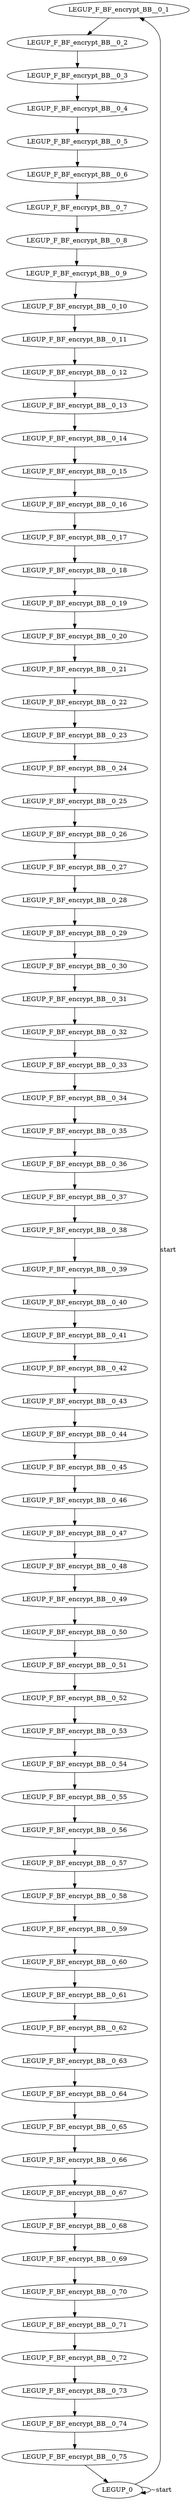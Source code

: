 digraph {
Node0x4335960[label="LEGUP_F_BF_encrypt_BB__0_1"];
Node0x43357c0[label="LEGUP_0"];
Node0x43357c0 -> Node0x4335960[label="start"];
Node0x43357c0 -> Node0x43357c0[label="~start"];
Node0x4335b30[label="LEGUP_F_BF_encrypt_BB__0_2"];
Node0x4335960 -> Node0x4335b30;
Node0x4335c70[label="LEGUP_F_BF_encrypt_BB__0_3"];
Node0x4335b30 -> Node0x4335c70;
Node0x4335db0[label="LEGUP_F_BF_encrypt_BB__0_4"];
Node0x4335c70 -> Node0x4335db0;
Node0x4335ef0[label="LEGUP_F_BF_encrypt_BB__0_5"];
Node0x4335db0 -> Node0x4335ef0;
Node0x4336030[label="LEGUP_F_BF_encrypt_BB__0_6"];
Node0x4335ef0 -> Node0x4336030;
Node0x4336170[label="LEGUP_F_BF_encrypt_BB__0_7"];
Node0x4336030 -> Node0x4336170;
Node0x43362b0[label="LEGUP_F_BF_encrypt_BB__0_8"];
Node0x4336170 -> Node0x43362b0;
Node0x43363f0[label="LEGUP_F_BF_encrypt_BB__0_9"];
Node0x43362b0 -> Node0x43363f0;
Node0x4374100[label="LEGUP_F_BF_encrypt_BB__0_10"];
Node0x43363f0 -> Node0x4374100;
Node0x4374240[label="LEGUP_F_BF_encrypt_BB__0_11"];
Node0x4374100 -> Node0x4374240;
Node0x4374380[label="LEGUP_F_BF_encrypt_BB__0_12"];
Node0x4374240 -> Node0x4374380;
Node0x43744c0[label="LEGUP_F_BF_encrypt_BB__0_13"];
Node0x4374380 -> Node0x43744c0;
Node0x4374600[label="LEGUP_F_BF_encrypt_BB__0_14"];
Node0x43744c0 -> Node0x4374600;
Node0x4374740[label="LEGUP_F_BF_encrypt_BB__0_15"];
Node0x4374600 -> Node0x4374740;
Node0x4374880[label="LEGUP_F_BF_encrypt_BB__0_16"];
Node0x4374740 -> Node0x4374880;
Node0x43749c0[label="LEGUP_F_BF_encrypt_BB__0_17"];
Node0x4374880 -> Node0x43749c0;
Node0x4374b00[label="LEGUP_F_BF_encrypt_BB__0_18"];
Node0x43749c0 -> Node0x4374b00;
Node0x4374c40[label="LEGUP_F_BF_encrypt_BB__0_19"];
Node0x4374b00 -> Node0x4374c40;
Node0x4374d80[label="LEGUP_F_BF_encrypt_BB__0_20"];
Node0x4374c40 -> Node0x4374d80;
Node0x4374ec0[label="LEGUP_F_BF_encrypt_BB__0_21"];
Node0x4374d80 -> Node0x4374ec0;
Node0x4375000[label="LEGUP_F_BF_encrypt_BB__0_22"];
Node0x4374ec0 -> Node0x4375000;
Node0x4375140[label="LEGUP_F_BF_encrypt_BB__0_23"];
Node0x4375000 -> Node0x4375140;
Node0x4375280[label="LEGUP_F_BF_encrypt_BB__0_24"];
Node0x4375140 -> Node0x4375280;
Node0x43753c0[label="LEGUP_F_BF_encrypt_BB__0_25"];
Node0x4375280 -> Node0x43753c0;
Node0x4375500[label="LEGUP_F_BF_encrypt_BB__0_26"];
Node0x43753c0 -> Node0x4375500;
Node0x4375640[label="LEGUP_F_BF_encrypt_BB__0_27"];
Node0x4375500 -> Node0x4375640;
Node0x4375780[label="LEGUP_F_BF_encrypt_BB__0_28"];
Node0x4375640 -> Node0x4375780;
Node0x43758c0[label="LEGUP_F_BF_encrypt_BB__0_29"];
Node0x4375780 -> Node0x43758c0;
Node0x4375a00[label="LEGUP_F_BF_encrypt_BB__0_30"];
Node0x43758c0 -> Node0x4375a00;
Node0x4375b40[label="LEGUP_F_BF_encrypt_BB__0_31"];
Node0x4375a00 -> Node0x4375b40;
Node0x4375c80[label="LEGUP_F_BF_encrypt_BB__0_32"];
Node0x4375b40 -> Node0x4375c80;
Node0x4375dc0[label="LEGUP_F_BF_encrypt_BB__0_33"];
Node0x4375c80 -> Node0x4375dc0;
Node0x4375f00[label="LEGUP_F_BF_encrypt_BB__0_34"];
Node0x4375dc0 -> Node0x4375f00;
Node0x4376040[label="LEGUP_F_BF_encrypt_BB__0_35"];
Node0x4375f00 -> Node0x4376040;
Node0x4376180[label="LEGUP_F_BF_encrypt_BB__0_36"];
Node0x4376040 -> Node0x4376180;
Node0x43762c0[label="LEGUP_F_BF_encrypt_BB__0_37"];
Node0x4376180 -> Node0x43762c0;
Node0x4376400[label="LEGUP_F_BF_encrypt_BB__0_38"];
Node0x43762c0 -> Node0x4376400;
Node0x4376540[label="LEGUP_F_BF_encrypt_BB__0_39"];
Node0x4376400 -> Node0x4376540;
Node0x4376680[label="LEGUP_F_BF_encrypt_BB__0_40"];
Node0x4376540 -> Node0x4376680;
Node0x43767c0[label="LEGUP_F_BF_encrypt_BB__0_41"];
Node0x4376680 -> Node0x43767c0;
Node0x4376900[label="LEGUP_F_BF_encrypt_BB__0_42"];
Node0x43767c0 -> Node0x4376900;
Node0x4376a40[label="LEGUP_F_BF_encrypt_BB__0_43"];
Node0x4376900 -> Node0x4376a40;
Node0x4376b80[label="LEGUP_F_BF_encrypt_BB__0_44"];
Node0x4376a40 -> Node0x4376b80;
Node0x4376cc0[label="LEGUP_F_BF_encrypt_BB__0_45"];
Node0x4376b80 -> Node0x4376cc0;
Node0x4376e00[label="LEGUP_F_BF_encrypt_BB__0_46"];
Node0x4376cc0 -> Node0x4376e00;
Node0x4376f40[label="LEGUP_F_BF_encrypt_BB__0_47"];
Node0x4376e00 -> Node0x4376f40;
Node0x4377080[label="LEGUP_F_BF_encrypt_BB__0_48"];
Node0x4376f40 -> Node0x4377080;
Node0x43771c0[label="LEGUP_F_BF_encrypt_BB__0_49"];
Node0x4377080 -> Node0x43771c0;
Node0x4377300[label="LEGUP_F_BF_encrypt_BB__0_50"];
Node0x43771c0 -> Node0x4377300;
Node0x4377440[label="LEGUP_F_BF_encrypt_BB__0_51"];
Node0x4377300 -> Node0x4377440;
Node0x4377580[label="LEGUP_F_BF_encrypt_BB__0_52"];
Node0x4377440 -> Node0x4377580;
Node0x43776c0[label="LEGUP_F_BF_encrypt_BB__0_53"];
Node0x4377580 -> Node0x43776c0;
Node0x4377800[label="LEGUP_F_BF_encrypt_BB__0_54"];
Node0x43776c0 -> Node0x4377800;
Node0x4377940[label="LEGUP_F_BF_encrypt_BB__0_55"];
Node0x4377800 -> Node0x4377940;
Node0x4377a80[label="LEGUP_F_BF_encrypt_BB__0_56"];
Node0x4377940 -> Node0x4377a80;
Node0x4377bc0[label="LEGUP_F_BF_encrypt_BB__0_57"];
Node0x4377a80 -> Node0x4377bc0;
Node0x4377d00[label="LEGUP_F_BF_encrypt_BB__0_58"];
Node0x4377bc0 -> Node0x4377d00;
Node0x4377e40[label="LEGUP_F_BF_encrypt_BB__0_59"];
Node0x4377d00 -> Node0x4377e40;
Node0x4377f80[label="LEGUP_F_BF_encrypt_BB__0_60"];
Node0x4377e40 -> Node0x4377f80;
Node0x43780c0[label="LEGUP_F_BF_encrypt_BB__0_61"];
Node0x4377f80 -> Node0x43780c0;
Node0x4378200[label="LEGUP_F_BF_encrypt_BB__0_62"];
Node0x43780c0 -> Node0x4378200;
Node0x4378340[label="LEGUP_F_BF_encrypt_BB__0_63"];
Node0x4378200 -> Node0x4378340;
Node0x4378480[label="LEGUP_F_BF_encrypt_BB__0_64"];
Node0x4378340 -> Node0x4378480;
Node0x43785c0[label="LEGUP_F_BF_encrypt_BB__0_65"];
Node0x4378480 -> Node0x43785c0;
Node0x4378700[label="LEGUP_F_BF_encrypt_BB__0_66"];
Node0x43785c0 -> Node0x4378700;
Node0x4378840[label="LEGUP_F_BF_encrypt_BB__0_67"];
Node0x4378700 -> Node0x4378840;
Node0x4378980[label="LEGUP_F_BF_encrypt_BB__0_68"];
Node0x4378840 -> Node0x4378980;
Node0x4378ac0[label="LEGUP_F_BF_encrypt_BB__0_69"];
Node0x4378980 -> Node0x4378ac0;
Node0x4378c00[label="LEGUP_F_BF_encrypt_BB__0_70"];
Node0x4378ac0 -> Node0x4378c00;
Node0x4378d40[label="LEGUP_F_BF_encrypt_BB__0_71"];
Node0x4378c00 -> Node0x4378d40;
Node0x4378e80[label="LEGUP_F_BF_encrypt_BB__0_72"];
Node0x4378d40 -> Node0x4378e80;
Node0x4378fc0[label="LEGUP_F_BF_encrypt_BB__0_73"];
Node0x4378e80 -> Node0x4378fc0;
Node0x4379100[label="LEGUP_F_BF_encrypt_BB__0_74"];
Node0x4378fc0 -> Node0x4379100;
Node0x4379240[label="LEGUP_F_BF_encrypt_BB__0_75"];
Node0x4379100 -> Node0x4379240;
Node0x4379240 -> Node0x43357c0;
}
